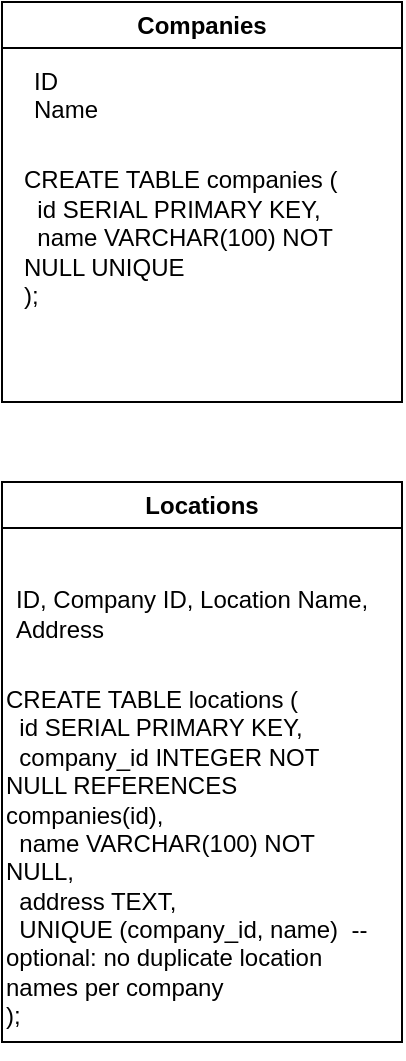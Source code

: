 <mxfile>
    <diagram id="X6FSI5zRaq-TvV2EfkD7" name="Page-1">
        <mxGraphModel dx="712" dy="651" grid="1" gridSize="10" guides="1" tooltips="1" connect="1" arrows="1" fold="1" page="1" pageScale="1" pageWidth="850" pageHeight="1100" math="0" shadow="0">
            <root>
                <mxCell id="0"/>
                <mxCell id="1" parent="0"/>
                <mxCell id="15" value="Companies" style="swimlane;whiteSpace=wrap;html=1;" vertex="1" parent="1">
                    <mxGeometry x="40" y="40" width="200" height="200" as="geometry"/>
                </mxCell>
                <mxCell id="17" value="ID&lt;div&gt;Name&lt;/div&gt;&lt;div&gt;&lt;br&gt;&lt;/div&gt;" style="text;strokeColor=none;fillColor=none;align=left;verticalAlign=middle;spacingLeft=4;spacingRight=4;overflow=hidden;points=[[0,0.5],[1,0.5]];portConstraint=eastwest;rotatable=0;whiteSpace=wrap;html=1;" vertex="1" parent="15">
                    <mxGeometry x="10" y="30" width="180" height="30" as="geometry"/>
                </mxCell>
                <mxCell id="21" value="&lt;div style=&quot;text-align: left;&quot;&gt;&lt;font color=&quot;#000000&quot;&gt;CREATE TABLE companies (&lt;/font&gt;&lt;/div&gt;&lt;div style=&quot;text-align: left;&quot;&gt;&lt;font color=&quot;#000000&quot;&gt;&amp;nbsp; id SERIAL PRIMARY KEY,&lt;/font&gt;&lt;/div&gt;&lt;div style=&quot;text-align: left;&quot;&gt;&lt;font color=&quot;#000000&quot;&gt;&amp;nbsp; name VARCHAR(100) NOT NULL UNIQUE&lt;/font&gt;&lt;/div&gt;&lt;div style=&quot;text-align: left;&quot;&gt;&lt;font color=&quot;#000000&quot;&gt;);&lt;/font&gt;&lt;/div&gt;&lt;div&gt;&lt;br&gt;&lt;/div&gt;" style="text;html=1;align=center;verticalAlign=middle;whiteSpace=wrap;rounded=0;" vertex="1" parent="15">
                    <mxGeometry x="10" y="60" width="180" height="130" as="geometry"/>
                </mxCell>
                <mxCell id="18" value="Locations" style="swimlane;whiteSpace=wrap;html=1;" vertex="1" parent="1">
                    <mxGeometry x="40" y="280" width="200" height="280" as="geometry"/>
                </mxCell>
                <mxCell id="19" value="ID, Company ID, Location Name, Address" style="text;strokeColor=none;fillColor=none;align=left;verticalAlign=middle;spacingLeft=4;spacingRight=4;overflow=hidden;points=[[0,0.5],[1,0.5]];portConstraint=eastwest;rotatable=0;whiteSpace=wrap;html=1;" vertex="1" parent="18">
                    <mxGeometry x="1" y="41" width="200" height="50" as="geometry"/>
                </mxCell>
                <mxCell id="22" value="&lt;div&gt;&lt;font color=&quot;#000000&quot;&gt;CREATE TABLE locations (&lt;/font&gt;&lt;/div&gt;&lt;div&gt;&lt;font color=&quot;#000000&quot;&gt;&amp;nbsp; id SERIAL PRIMARY KEY,&lt;/font&gt;&lt;/div&gt;&lt;div&gt;&lt;font color=&quot;#000000&quot;&gt;&amp;nbsp; company_id INTEGER NOT NULL REFERENCES companies(id),&lt;/font&gt;&lt;/div&gt;&lt;div&gt;&lt;font color=&quot;#000000&quot;&gt;&amp;nbsp; name VARCHAR(100) NOT NULL,&lt;/font&gt;&lt;/div&gt;&lt;div&gt;&lt;font color=&quot;#000000&quot;&gt;&amp;nbsp; address TEXT,&lt;/font&gt;&lt;/div&gt;&lt;div&gt;&lt;font color=&quot;#000000&quot;&gt;&amp;nbsp; UNIQUE (company_id, name)&amp;nbsp; -- optional: no duplicate location names per company&lt;/font&gt;&lt;/div&gt;&lt;div&gt;&lt;font color=&quot;#000000&quot;&gt;);&lt;/font&gt;&lt;/div&gt;&lt;div style=&quot;&quot;&gt;&lt;br&gt;&lt;/div&gt;" style="text;html=1;align=left;verticalAlign=middle;whiteSpace=wrap;rounded=0;" vertex="1" parent="18">
                    <mxGeometry y="120" width="190" height="150" as="geometry"/>
                </mxCell>
            </root>
        </mxGraphModel>
    </diagram>
</mxfile>